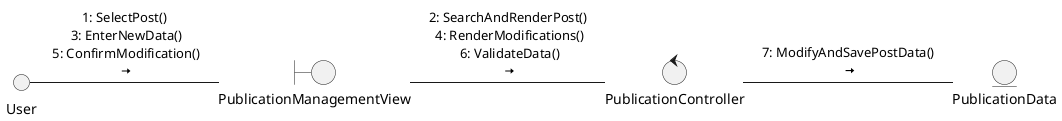 @startuml DiagramaDeColabEditarPublicacion

boundary PublicationManagementView

control PublicationController

entity PublicationData

User - PublicationManagementView : 1: SelectPost()\n 3: EnterNewData()\n 5: ConfirmModification()\n <&arrow-right>

PublicationManagementView - PublicationController : 2: SearchAndRenderPost()\n 4: RenderModifications()\n 6: ValidateData()\n <&arrow-right>

PublicationController - PublicationData : 7: ModifyAndSavePostData()\n <&arrow-right>

@enduml


